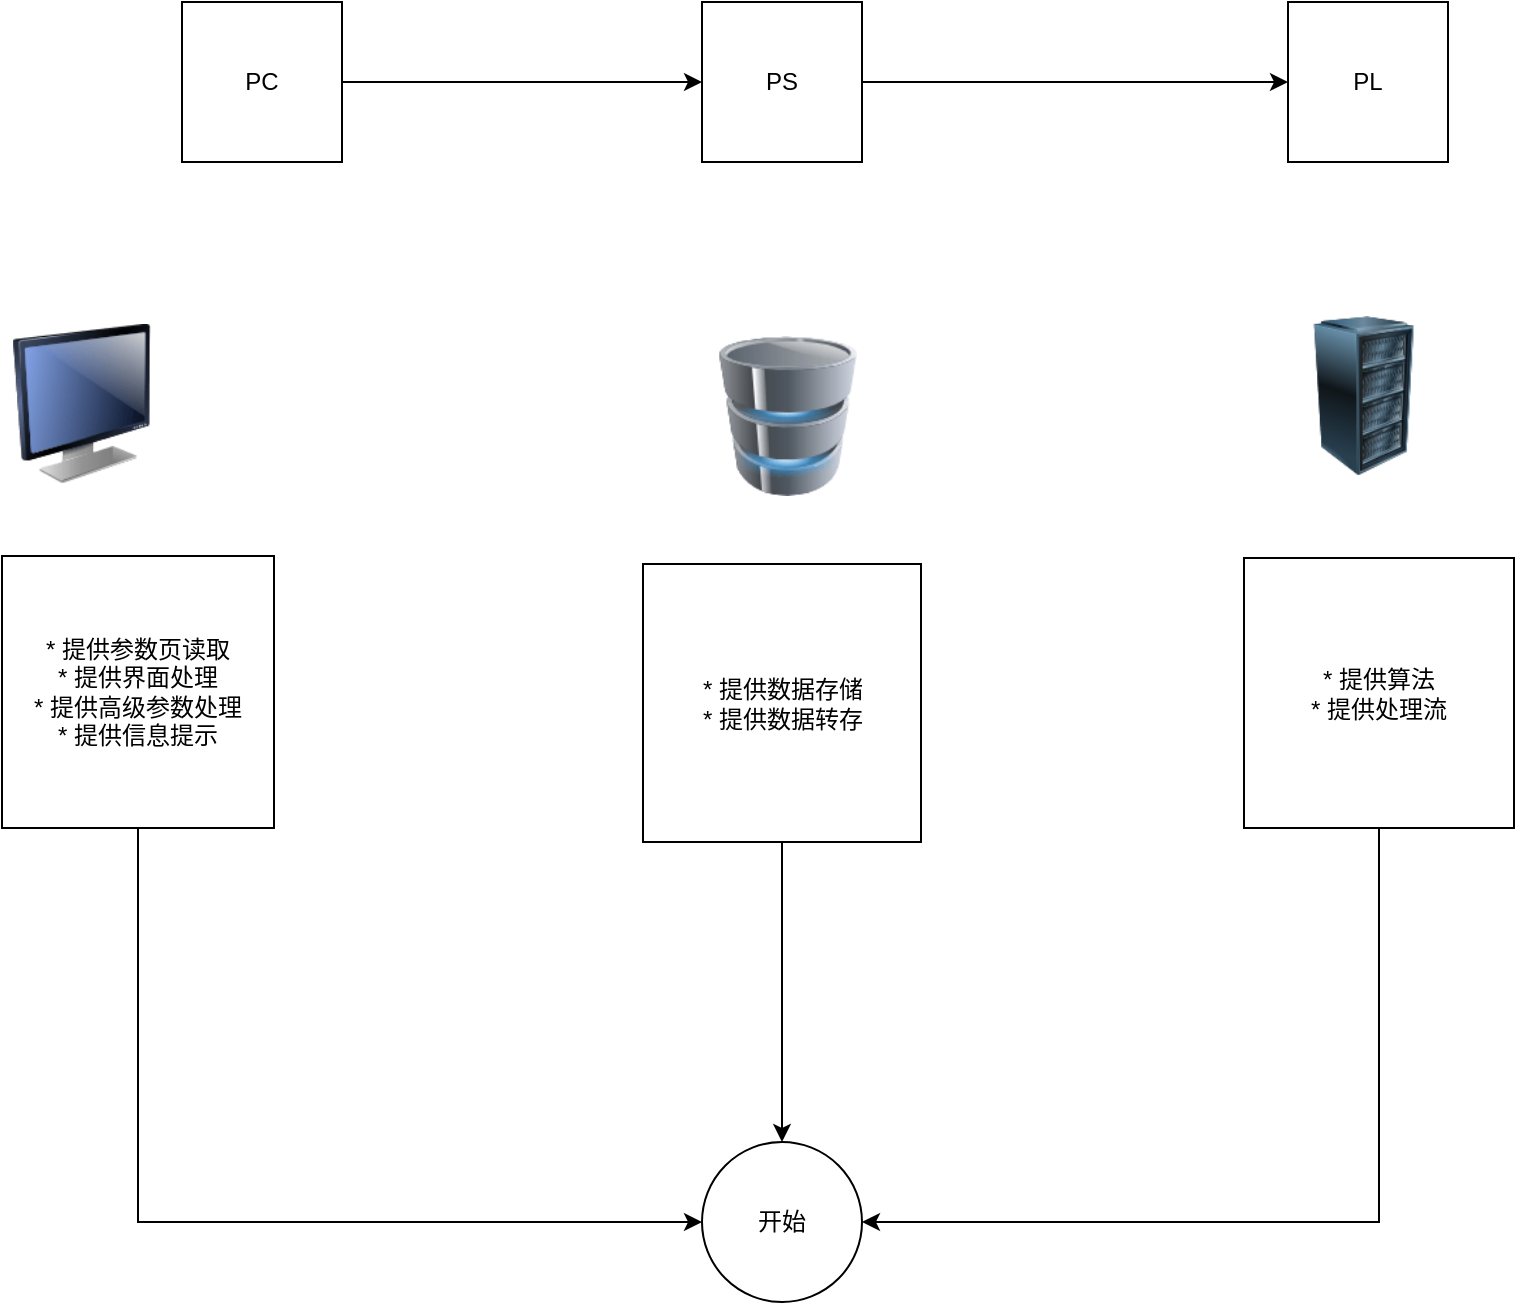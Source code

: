 <mxfile version="18.0.6" type="device" pages="4"><diagram id="HrKo_eKujefO3dNRXb7b" name="生态层"><mxGraphModel dx="1038" dy="649" grid="0" gridSize="10" guides="1" tooltips="1" connect="1" arrows="1" fold="1" page="1" pageScale="1" pageWidth="827" pageHeight="1169" math="0" shadow="0"><root><mxCell id="0"/><mxCell id="1" parent="0"/><mxCell id="No_ZXcGuROemJkHCulvJ-5" style="edgeStyle=orthogonalEdgeStyle;rounded=0;orthogonalLoop=1;jettySize=auto;html=1;exitX=1;exitY=0.5;exitDx=0;exitDy=0;" edge="1" parent="1" source="No_ZXcGuROemJkHCulvJ-2" target="No_ZXcGuROemJkHCulvJ-3"><mxGeometry relative="1" as="geometry"/></mxCell><mxCell id="No_ZXcGuROemJkHCulvJ-2" value="PC" style="whiteSpace=wrap;html=1;aspect=fixed;" vertex="1" parent="1"><mxGeometry x="127" y="120" width="80" height="80" as="geometry"/></mxCell><mxCell id="No_ZXcGuROemJkHCulvJ-6" style="edgeStyle=orthogonalEdgeStyle;rounded=0;orthogonalLoop=1;jettySize=auto;html=1;exitX=1;exitY=0.5;exitDx=0;exitDy=0;" edge="1" parent="1" source="No_ZXcGuROemJkHCulvJ-3" target="No_ZXcGuROemJkHCulvJ-4"><mxGeometry relative="1" as="geometry"/></mxCell><mxCell id="No_ZXcGuROemJkHCulvJ-3" value="PS" style="whiteSpace=wrap;html=1;aspect=fixed;" vertex="1" parent="1"><mxGeometry x="387" y="120" width="80" height="80" as="geometry"/></mxCell><mxCell id="No_ZXcGuROemJkHCulvJ-4" value="PL" style="whiteSpace=wrap;html=1;aspect=fixed;" vertex="1" parent="1"><mxGeometry x="680" y="120" width="80" height="80" as="geometry"/></mxCell><mxCell id="No_ZXcGuROemJkHCulvJ-7" value="" style="image;html=1;image=img/lib/clip_art/computers/Monitor_128x128.png" vertex="1" parent="1"><mxGeometry x="37" y="281" width="80" height="80" as="geometry"/></mxCell><mxCell id="No_ZXcGuROemJkHCulvJ-16" style="edgeStyle=orthogonalEdgeStyle;rounded=0;orthogonalLoop=1;jettySize=auto;html=1;exitX=0.5;exitY=1;exitDx=0;exitDy=0;entryX=0;entryY=0.5;entryDx=0;entryDy=0;" edge="1" parent="1" source="No_ZXcGuROemJkHCulvJ-8" target="No_ZXcGuROemJkHCulvJ-14"><mxGeometry relative="1" as="geometry"/></mxCell><mxCell id="No_ZXcGuROemJkHCulvJ-8" value="* 提供参数页读取&lt;br&gt;* 提供界面处理&lt;br&gt;* 提供高级参数处理&lt;br&gt;* 提供信息提示" style="whiteSpace=wrap;html=1;aspect=fixed;" vertex="1" parent="1"><mxGeometry x="37" y="397" width="136" height="136" as="geometry"/></mxCell><mxCell id="No_ZXcGuROemJkHCulvJ-9" value="" style="image;html=1;image=img/lib/clip_art/computers/Database_128x128.png" vertex="1" parent="1"><mxGeometry x="390" y="287" width="80" height="80" as="geometry"/></mxCell><mxCell id="No_ZXcGuROemJkHCulvJ-15" style="edgeStyle=orthogonalEdgeStyle;rounded=0;orthogonalLoop=1;jettySize=auto;html=1;exitX=0.5;exitY=1;exitDx=0;exitDy=0;" edge="1" parent="1" source="No_ZXcGuROemJkHCulvJ-11" target="No_ZXcGuROemJkHCulvJ-14"><mxGeometry relative="1" as="geometry"/></mxCell><mxCell id="No_ZXcGuROemJkHCulvJ-11" value="* 提供数据存储&lt;br&gt;* 提供数据转存" style="whiteSpace=wrap;html=1;aspect=fixed;" vertex="1" parent="1"><mxGeometry x="357.5" y="401" width="139" height="139" as="geometry"/></mxCell><mxCell id="No_ZXcGuROemJkHCulvJ-12" value="" style="image;html=1;image=img/lib/clip_art/computers/Server_Rack_128x128.png" vertex="1" parent="1"><mxGeometry x="678" y="277" width="80" height="80" as="geometry"/></mxCell><mxCell id="No_ZXcGuROemJkHCulvJ-17" style="edgeStyle=orthogonalEdgeStyle;rounded=0;orthogonalLoop=1;jettySize=auto;html=1;exitX=0.5;exitY=1;exitDx=0;exitDy=0;entryX=1;entryY=0.5;entryDx=0;entryDy=0;" edge="1" parent="1" source="No_ZXcGuROemJkHCulvJ-13" target="No_ZXcGuROemJkHCulvJ-14"><mxGeometry relative="1" as="geometry"/></mxCell><mxCell id="No_ZXcGuROemJkHCulvJ-13" value="* 提供算法&lt;br&gt;* 提供处理流" style="whiteSpace=wrap;html=1;aspect=fixed;" vertex="1" parent="1"><mxGeometry x="658" y="398" width="135" height="135" as="geometry"/></mxCell><mxCell id="No_ZXcGuROemJkHCulvJ-14" value="开始" style="ellipse;whiteSpace=wrap;html=1;aspect=fixed;" vertex="1" parent="1"><mxGeometry x="387" y="690" width="80" height="80" as="geometry"/></mxCell></root></mxGraphModel></diagram><diagram id="DahIj4vTz0O3RCcRvH5f" name="PC系统"><mxGraphModel dx="2692" dy="649" grid="0" gridSize="10" guides="1" tooltips="1" connect="1" arrows="1" fold="1" page="1" pageScale="1" pageWidth="827" pageHeight="1169" math="0" shadow="0"><root><mxCell id="6HHR4eenq_n9dRcyGoPN-0"/><mxCell id="6HHR4eenq_n9dRcyGoPN-1" parent="6HHR4eenq_n9dRcyGoPN-0"/><mxCell id="qrdk-iahpGzwneWzD5DI-1" value="PC界面" style="swimlane;" vertex="1" parent="6HHR4eenq_n9dRcyGoPN-1"><mxGeometry x="-634" y="51" width="567" height="492" as="geometry"/></mxCell><mxCell id="qrdk-iahpGzwneWzD5DI-6" value="图像主窗口" style="ellipse;whiteSpace=wrap;html=1;" vertex="1" parent="qrdk-iahpGzwneWzD5DI-1"><mxGeometry x="326" y="105" width="120" height="80" as="geometry"/></mxCell><mxCell id="qrdk-iahpGzwneWzD5DI-7" value="PC指令" style="ellipse;whiteSpace=wrap;html=1;" vertex="1" parent="qrdk-iahpGzwneWzD5DI-1"><mxGeometry x="34" y="112" width="120" height="80" as="geometry"/></mxCell><mxCell id="qrdk-iahpGzwneWzD5DI-8" value="PC参数" style="ellipse;whiteSpace=wrap;html=1;" vertex="1" parent="qrdk-iahpGzwneWzD5DI-1"><mxGeometry x="150" y="32" width="120" height="80" as="geometry"/></mxCell><mxCell id="qrdk-iahpGzwneWzD5DI-9" value="PC信息" style="ellipse;whiteSpace=wrap;html=1;" vertex="1" parent="qrdk-iahpGzwneWzD5DI-1"><mxGeometry x="150" y="382" width="120" height="80" as="geometry"/></mxCell><mxCell id="qrdk-iahpGzwneWzD5DI-24" value="显示操作的图像" style="whiteSpace=wrap;html=1;aspect=fixed;" vertex="1" parent="qrdk-iahpGzwneWzD5DI-1"><mxGeometry x="297" y="201" width="178" height="178" as="geometry"/></mxCell><mxCell id="qrdk-iahpGzwneWzD5DI-2" value="PC指令" style="swimlane;" vertex="1" parent="6HHR4eenq_n9dRcyGoPN-1"><mxGeometry x="-1051" y="210" width="200" height="290" as="geometry"/></mxCell><mxCell id="qrdk-iahpGzwneWzD5DI-16" value="图像控制" style="swimlane;fontStyle=0;childLayout=stackLayout;horizontal=1;startSize=30;horizontalStack=0;resizeParent=1;resizeParentMax=0;resizeLast=0;collapsible=1;marginBottom=0;" vertex="1" parent="qrdk-iahpGzwneWzD5DI-2"><mxGeometry x="30" y="40" width="140" height="120" as="geometry"/></mxCell><mxCell id="qrdk-iahpGzwneWzD5DI-17" value="文件加载" style="text;strokeColor=none;fillColor=none;align=left;verticalAlign=middle;spacingLeft=4;spacingRight=4;overflow=hidden;points=[[0,0.5],[1,0.5]];portConstraint=eastwest;rotatable=0;" vertex="1" parent="qrdk-iahpGzwneWzD5DI-16"><mxGeometry y="30" width="140" height="30" as="geometry"/></mxCell><mxCell id="qrdk-iahpGzwneWzD5DI-18" value="文件传输" style="text;strokeColor=none;fillColor=none;align=left;verticalAlign=middle;spacingLeft=4;spacingRight=4;overflow=hidden;points=[[0,0.5],[1,0.5]];portConstraint=eastwest;rotatable=0;" vertex="1" parent="qrdk-iahpGzwneWzD5DI-16"><mxGeometry y="60" width="140" height="30" as="geometry"/></mxCell><mxCell id="qrdk-iahpGzwneWzD5DI-19" value="文件接收" style="text;strokeColor=none;fillColor=none;align=left;verticalAlign=middle;spacingLeft=4;spacingRight=4;overflow=hidden;points=[[0,0.5],[1,0.5]];portConstraint=eastwest;rotatable=0;" vertex="1" parent="qrdk-iahpGzwneWzD5DI-16"><mxGeometry y="90" width="140" height="30" as="geometry"/></mxCell><mxCell id="qrdk-iahpGzwneWzD5DI-3" value="PC参数" style="swimlane;" vertex="1" parent="6HHR4eenq_n9dRcyGoPN-1"><mxGeometry x="44" y="54" width="200" height="311" as="geometry"/></mxCell><mxCell id="qrdk-iahpGzwneWzD5DI-20" value="网口参数" style="swimlane;fontStyle=0;childLayout=stackLayout;horizontal=1;startSize=30;horizontalStack=0;resizeParent=1;resizeParentMax=0;resizeLast=0;collapsible=1;marginBottom=0;" vertex="1" parent="qrdk-iahpGzwneWzD5DI-3"><mxGeometry x="38" y="40" width="140" height="90" as="geometry"/></mxCell><mxCell id="qrdk-iahpGzwneWzD5DI-21" value="IP地址" style="text;strokeColor=none;fillColor=none;align=left;verticalAlign=middle;spacingLeft=4;spacingRight=4;overflow=hidden;points=[[0,0.5],[1,0.5]];portConstraint=eastwest;rotatable=0;" vertex="1" parent="qrdk-iahpGzwneWzD5DI-20"><mxGeometry y="30" width="140" height="30" as="geometry"/></mxCell><mxCell id="qrdk-iahpGzwneWzD5DI-22" value="端口" style="text;strokeColor=none;fillColor=none;align=left;verticalAlign=middle;spacingLeft=4;spacingRight=4;overflow=hidden;points=[[0,0.5],[1,0.5]];portConstraint=eastwest;rotatable=0;" vertex="1" parent="qrdk-iahpGzwneWzD5DI-20"><mxGeometry y="60" width="140" height="30" as="geometry"/></mxCell><mxCell id="qrdk-iahpGzwneWzD5DI-30" value="串口参数" style="swimlane;fontStyle=0;childLayout=stackLayout;horizontal=1;startSize=30;horizontalStack=0;resizeParent=1;resizeParentMax=0;resizeLast=0;collapsible=1;marginBottom=0;" vertex="1" parent="qrdk-iahpGzwneWzD5DI-3"><mxGeometry x="38" y="147" width="140" height="60" as="geometry"/></mxCell><mxCell id="qrdk-iahpGzwneWzD5DI-31" value="串口波特率" style="text;strokeColor=none;fillColor=none;align=left;verticalAlign=middle;spacingLeft=4;spacingRight=4;overflow=hidden;points=[[0,0.5],[1,0.5]];portConstraint=eastwest;rotatable=0;" vertex="1" parent="qrdk-iahpGzwneWzD5DI-30"><mxGeometry y="30" width="140" height="30" as="geometry"/></mxCell><mxCell id="qrdk-iahpGzwneWzD5DI-11" style="edgeStyle=orthogonalEdgeStyle;rounded=0;orthogonalLoop=1;jettySize=auto;html=1;exitX=1;exitY=0.5;exitDx=0;exitDy=0;entryX=0;entryY=0.25;entryDx=0;entryDy=0;" edge="1" parent="6HHR4eenq_n9dRcyGoPN-1" source="qrdk-iahpGzwneWzD5DI-8" target="qrdk-iahpGzwneWzD5DI-3"><mxGeometry relative="1" as="geometry"/></mxCell><mxCell id="qrdk-iahpGzwneWzD5DI-12" style="edgeStyle=orthogonalEdgeStyle;rounded=0;orthogonalLoop=1;jettySize=auto;html=1;exitX=0;exitY=0.5;exitDx=0;exitDy=0;entryX=1;entryY=0.5;entryDx=0;entryDy=0;" edge="1" parent="6HHR4eenq_n9dRcyGoPN-1" source="qrdk-iahpGzwneWzD5DI-7" target="qrdk-iahpGzwneWzD5DI-2"><mxGeometry relative="1" as="geometry"/></mxCell><mxCell id="qrdk-iahpGzwneWzD5DI-13" value="PC信息" style="swimlane;" vertex="1" parent="6HHR4eenq_n9dRcyGoPN-1"><mxGeometry x="-472" y="646" width="200" height="200" as="geometry"/></mxCell><mxCell id="qrdk-iahpGzwneWzD5DI-26" value="指令信息" style="swimlane;fontStyle=0;childLayout=stackLayout;horizontal=1;startSize=30;horizontalStack=0;resizeParent=1;resizeParentMax=0;resizeLast=0;collapsible=1;marginBottom=0;" vertex="1" parent="qrdk-iahpGzwneWzD5DI-13"><mxGeometry x="26" y="40" width="140" height="120" as="geometry"/></mxCell><mxCell id="qrdk-iahpGzwneWzD5DI-27" value="提示操作历史" style="text;strokeColor=none;fillColor=none;align=left;verticalAlign=middle;spacingLeft=4;spacingRight=4;overflow=hidden;points=[[0,0.5],[1,0.5]];portConstraint=eastwest;rotatable=0;" vertex="1" parent="qrdk-iahpGzwneWzD5DI-26"><mxGeometry y="30" width="140" height="30" as="geometry"/></mxCell><mxCell id="qrdk-iahpGzwneWzD5DI-28" value="结果输出" style="text;strokeColor=none;fillColor=none;align=left;verticalAlign=middle;spacingLeft=4;spacingRight=4;overflow=hidden;points=[[0,0.5],[1,0.5]];portConstraint=eastwest;rotatable=0;" vertex="1" parent="qrdk-iahpGzwneWzD5DI-26"><mxGeometry y="60" width="140" height="30" as="geometry"/></mxCell><mxCell id="qrdk-iahpGzwneWzD5DI-29" value="程序提示" style="text;strokeColor=none;fillColor=none;align=left;verticalAlign=middle;spacingLeft=4;spacingRight=4;overflow=hidden;points=[[0,0.5],[1,0.5]];portConstraint=eastwest;rotatable=0;" vertex="1" parent="qrdk-iahpGzwneWzD5DI-26"><mxGeometry y="90" width="140" height="30" as="geometry"/></mxCell><mxCell id="qrdk-iahpGzwneWzD5DI-15" style="edgeStyle=orthogonalEdgeStyle;rounded=0;orthogonalLoop=1;jettySize=auto;html=1;exitX=0.5;exitY=1;exitDx=0;exitDy=0;" edge="1" parent="6HHR4eenq_n9dRcyGoPN-1" source="qrdk-iahpGzwneWzD5DI-9" target="qrdk-iahpGzwneWzD5DI-13"><mxGeometry relative="1" as="geometry"/></mxCell></root></mxGraphModel></diagram><diagram id="D2pTne0WAuukNKCGSS-6" name="PS系统"><mxGraphModel dx="1865" dy="649" grid="0" gridSize="10" guides="1" tooltips="1" connect="1" arrows="1" fold="1" page="1" pageScale="1" pageWidth="827" pageHeight="1169" math="0" shadow="0"><root><mxCell id="4XH6g8VKBG6QkmrWaO0O-0"/><mxCell id="4XH6g8VKBG6QkmrWaO0O-1" parent="4XH6g8VKBG6QkmrWaO0O-0"/><mxCell id="EzI31Bl09c0v8aWlX1lG-4" value="PS存储" style="swimlane;" vertex="1" parent="4XH6g8VKBG6QkmrWaO0O-1"><mxGeometry x="187" y="63" width="479" height="399" as="geometry"/></mxCell><mxCell id="wil4LiTQrffgY-ayWUiv-5" value="网口" style="whiteSpace=wrap;html=1;aspect=fixed;" vertex="1" parent="EzI31Bl09c0v8aWlX1lG-4"><mxGeometry x="17" y="68" width="80" height="80" as="geometry"/></mxCell><mxCell id="wil4LiTQrffgY-ayWUiv-6" value="串口" style="whiteSpace=wrap;html=1;aspect=fixed;" vertex="1" parent="EzI31Bl09c0v8aWlX1lG-4"><mxGeometry x="22" y="296" width="80" height="80" as="geometry"/></mxCell><mxCell id="wil4LiTQrffgY-ayWUiv-7" value="AXI" style="whiteSpace=wrap;html=1;aspect=fixed;" vertex="1" parent="EzI31Bl09c0v8aWlX1lG-4"><mxGeometry x="368" y="160" width="80" height="80" as="geometry"/></mxCell><mxCell id="wil4LiTQrffgY-ayWUiv-8" value="DP" style="whiteSpace=wrap;html=1;aspect=fixed;" vertex="1" parent="EzI31Bl09c0v8aWlX1lG-4"><mxGeometry x="195" y="296" width="80" height="80" as="geometry"/></mxCell><mxCell id="wil4LiTQrffgY-ayWUiv-9" value="DDR" style="shape=cylinder3;whiteSpace=wrap;html=1;boundedLbl=1;backgroundOutline=1;size=15;" vertex="1" parent="EzI31Bl09c0v8aWlX1lG-4"><mxGeometry x="202" y="157" width="60" height="80" as="geometry"/></mxCell><mxCell id="wil4LiTQrffgY-ayWUiv-21" value="DMA" style="whiteSpace=wrap;html=1;aspect=fixed;" vertex="1" parent="EzI31Bl09c0v8aWlX1lG-4"><mxGeometry x="368" y="258" width="80" height="80" as="geometry"/></mxCell><mxCell id="wil4LiTQrffgY-ayWUiv-10" value="PC协议" style="swimlane;" vertex="1" parent="4XH6g8VKBG6QkmrWaO0O-1"><mxGeometry x="-409" y="53" width="385" height="394" as="geometry"/></mxCell><mxCell id="wil4LiTQrffgY-ayWUiv-16" value="网口" style="whiteSpace=wrap;html=1;aspect=fixed;" vertex="1" parent="wil4LiTQrffgY-ayWUiv-10"><mxGeometry x="274" y="78" width="80" height="80" as="geometry"/></mxCell><mxCell id="wil4LiTQrffgY-ayWUiv-17" value="串口" style="whiteSpace=wrap;html=1;aspect=fixed;" vertex="1" parent="wil4LiTQrffgY-ayWUiv-10"><mxGeometry x="276" y="306" width="80" height="80" as="geometry"/></mxCell><mxCell id="wil4LiTQrffgY-ayWUiv-15" value="PL协议" style="swimlane;" vertex="1" parent="4XH6g8VKBG6QkmrWaO0O-1"><mxGeometry x="948" y="63" width="407" height="418" as="geometry"/></mxCell><mxCell id="wil4LiTQrffgY-ayWUiv-23" value="AXI" style="whiteSpace=wrap;html=1;aspect=fixed;" vertex="1" parent="wil4LiTQrffgY-ayWUiv-15"><mxGeometry x="35" y="160" width="80" height="80" as="geometry"/></mxCell><mxCell id="wil4LiTQrffgY-ayWUiv-24" value="DMA" style="whiteSpace=wrap;html=1;aspect=fixed;" vertex="1" parent="wil4LiTQrffgY-ayWUiv-15"><mxGeometry x="35" y="258" width="80" height="80" as="geometry"/></mxCell><mxCell id="wil4LiTQrffgY-ayWUiv-18" style="edgeStyle=orthogonalEdgeStyle;rounded=0;orthogonalLoop=1;jettySize=auto;html=1;exitX=0;exitY=0.25;exitDx=0;exitDy=0;entryX=1;entryY=0.25;entryDx=0;entryDy=0;" edge="1" parent="4XH6g8VKBG6QkmrWaO0O-1" source="wil4LiTQrffgY-ayWUiv-6" target="wil4LiTQrffgY-ayWUiv-17"><mxGeometry relative="1" as="geometry"/></mxCell><mxCell id="wil4LiTQrffgY-ayWUiv-19" style="edgeStyle=orthogonalEdgeStyle;rounded=0;orthogonalLoop=1;jettySize=auto;html=1;exitX=1;exitY=0.25;exitDx=0;exitDy=0;entryX=0;entryY=0.25;entryDx=0;entryDy=0;" edge="1" parent="4XH6g8VKBG6QkmrWaO0O-1" source="wil4LiTQrffgY-ayWUiv-16" target="wil4LiTQrffgY-ayWUiv-5"><mxGeometry relative="1" as="geometry"/></mxCell><mxCell id="wil4LiTQrffgY-ayWUiv-20" style="edgeStyle=orthogonalEdgeStyle;rounded=0;orthogonalLoop=1;jettySize=auto;html=1;exitX=0;exitY=0.75;exitDx=0;exitDy=0;entryX=1;entryY=0.75;entryDx=0;entryDy=0;" edge="1" parent="4XH6g8VKBG6QkmrWaO0O-1" source="wil4LiTQrffgY-ayWUiv-5" target="wil4LiTQrffgY-ayWUiv-16"><mxGeometry relative="1" as="geometry"/></mxCell><mxCell id="wil4LiTQrffgY-ayWUiv-25" style="edgeStyle=orthogonalEdgeStyle;rounded=0;orthogonalLoop=1;jettySize=auto;html=1;exitX=1;exitY=0.25;exitDx=0;exitDy=0;entryX=0;entryY=0.25;entryDx=0;entryDy=0;" edge="1" parent="4XH6g8VKBG6QkmrWaO0O-1" source="wil4LiTQrffgY-ayWUiv-7" target="wil4LiTQrffgY-ayWUiv-23"><mxGeometry relative="1" as="geometry"/></mxCell><mxCell id="wil4LiTQrffgY-ayWUiv-26" style="edgeStyle=orthogonalEdgeStyle;rounded=0;orthogonalLoop=1;jettySize=auto;html=1;exitX=0;exitY=0.5;exitDx=0;exitDy=0;" edge="1" parent="4XH6g8VKBG6QkmrWaO0O-1" source="wil4LiTQrffgY-ayWUiv-24" target="wil4LiTQrffgY-ayWUiv-21"><mxGeometry relative="1" as="geometry"/></mxCell></root></mxGraphModel></diagram><diagram id="NeHPW1-L5UrYD3N7JbLn" name="PL系统"><mxGraphModel dx="1865" dy="649" grid="0" gridSize="10" guides="1" tooltips="1" connect="1" arrows="1" fold="1" page="1" pageScale="1" pageWidth="827" pageHeight="1169" math="0" shadow="0"><root><mxCell id="0"/><mxCell id="1" parent="0"/><mxCell id="IGJ2-tgMwEbwQK-WVrB8-1" value="PL逻辑" style="swimlane;" vertex="1" parent="1"><mxGeometry x="198" y="58" width="431" height="370" as="geometry"/></mxCell><mxCell id="IGJ2-tgMwEbwQK-WVrB8-2" value="AXI" style="whiteSpace=wrap;html=1;aspect=fixed;" vertex="1" parent="IGJ2-tgMwEbwQK-WVrB8-1"><mxGeometry x="15" y="91" width="80" height="80" as="geometry"/></mxCell><mxCell id="IGJ2-tgMwEbwQK-WVrB8-3" value="DMA" style="whiteSpace=wrap;html=1;aspect=fixed;" vertex="1" parent="IGJ2-tgMwEbwQK-WVrB8-1"><mxGeometry x="15" y="235" width="80" height="80" as="geometry"/></mxCell><mxCell id="IGJ2-tgMwEbwQK-WVrB8-4" value="图像定位" style="whiteSpace=wrap;html=1;aspect=fixed;" vertex="1" parent="IGJ2-tgMwEbwQK-WVrB8-1"><mxGeometry x="134" y="235" width="80" height="80" as="geometry"/></mxCell><mxCell id="IGJ2-tgMwEbwQK-WVrB8-5" value="图像检测" style="whiteSpace=wrap;html=1;aspect=fixed;" vertex="1" parent="IGJ2-tgMwEbwQK-WVrB8-1"><mxGeometry x="237" y="235" width="80" height="80" as="geometry"/></mxCell><mxCell id="IGJ2-tgMwEbwQK-WVrB8-6" value="图像识别" style="whiteSpace=wrap;html=1;aspect=fixed;" vertex="1" parent="IGJ2-tgMwEbwQK-WVrB8-1"><mxGeometry x="335" y="235" width="80" height="80" as="geometry"/></mxCell><mxCell id="IGJ2-tgMwEbwQK-WVrB8-7" value="图像纠错" style="whiteSpace=wrap;html=1;aspect=fixed;" vertex="1" parent="IGJ2-tgMwEbwQK-WVrB8-1"><mxGeometry x="138" y="91" width="80" height="80" as="geometry"/></mxCell><mxCell id="IGJ2-tgMwEbwQK-WVrB8-8" value="LD指示" style="whiteSpace=wrap;html=1;aspect=fixed;" vertex="1" parent="1"><mxGeometry x="331" y="487" width="80" height="80" as="geometry"/></mxCell><mxCell id="IGJ2-tgMwEbwQK-WVrB8-9" value="数据抓取" style="whiteSpace=wrap;html=1;aspect=fixed;" vertex="1" parent="1"><mxGeometry x="704" y="149" width="80" height="80" as="geometry"/></mxCell><mxCell id="RkVlMRFdQ4zI1EspzwMo-1" value="PS协议" style="swimlane;" vertex="1" parent="1"><mxGeometry x="-209" y="127" width="200" height="282" as="geometry"/></mxCell><mxCell id="RkVlMRFdQ4zI1EspzwMo-2" value="AXI" style="whiteSpace=wrap;html=1;aspect=fixed;" vertex="1" parent="RkVlMRFdQ4zI1EspzwMo-1"><mxGeometry x="85" y="38" width="80" height="80" as="geometry"/></mxCell><mxCell id="RkVlMRFdQ4zI1EspzwMo-3" value="DMA协议" style="whiteSpace=wrap;html=1;aspect=fixed;" vertex="1" parent="RkVlMRFdQ4zI1EspzwMo-1"><mxGeometry x="80" y="176" width="85" height="85" as="geometry"/></mxCell><mxCell id="RkVlMRFdQ4zI1EspzwMo-4" value="按键控制" style="whiteSpace=wrap;html=1;aspect=fixed;" vertex="1" parent="1"><mxGeometry x="449" y="487" width="80" height="80" as="geometry"/></mxCell><mxCell id="RkVlMRFdQ4zI1EspzwMo-5" value="EEPROM参数" style="whiteSpace=wrap;html=1;aspect=fixed;" vertex="1" parent="1"><mxGeometry x="188" y="487" width="80" height="80" as="geometry"/></mxCell></root></mxGraphModel></diagram></mxfile>